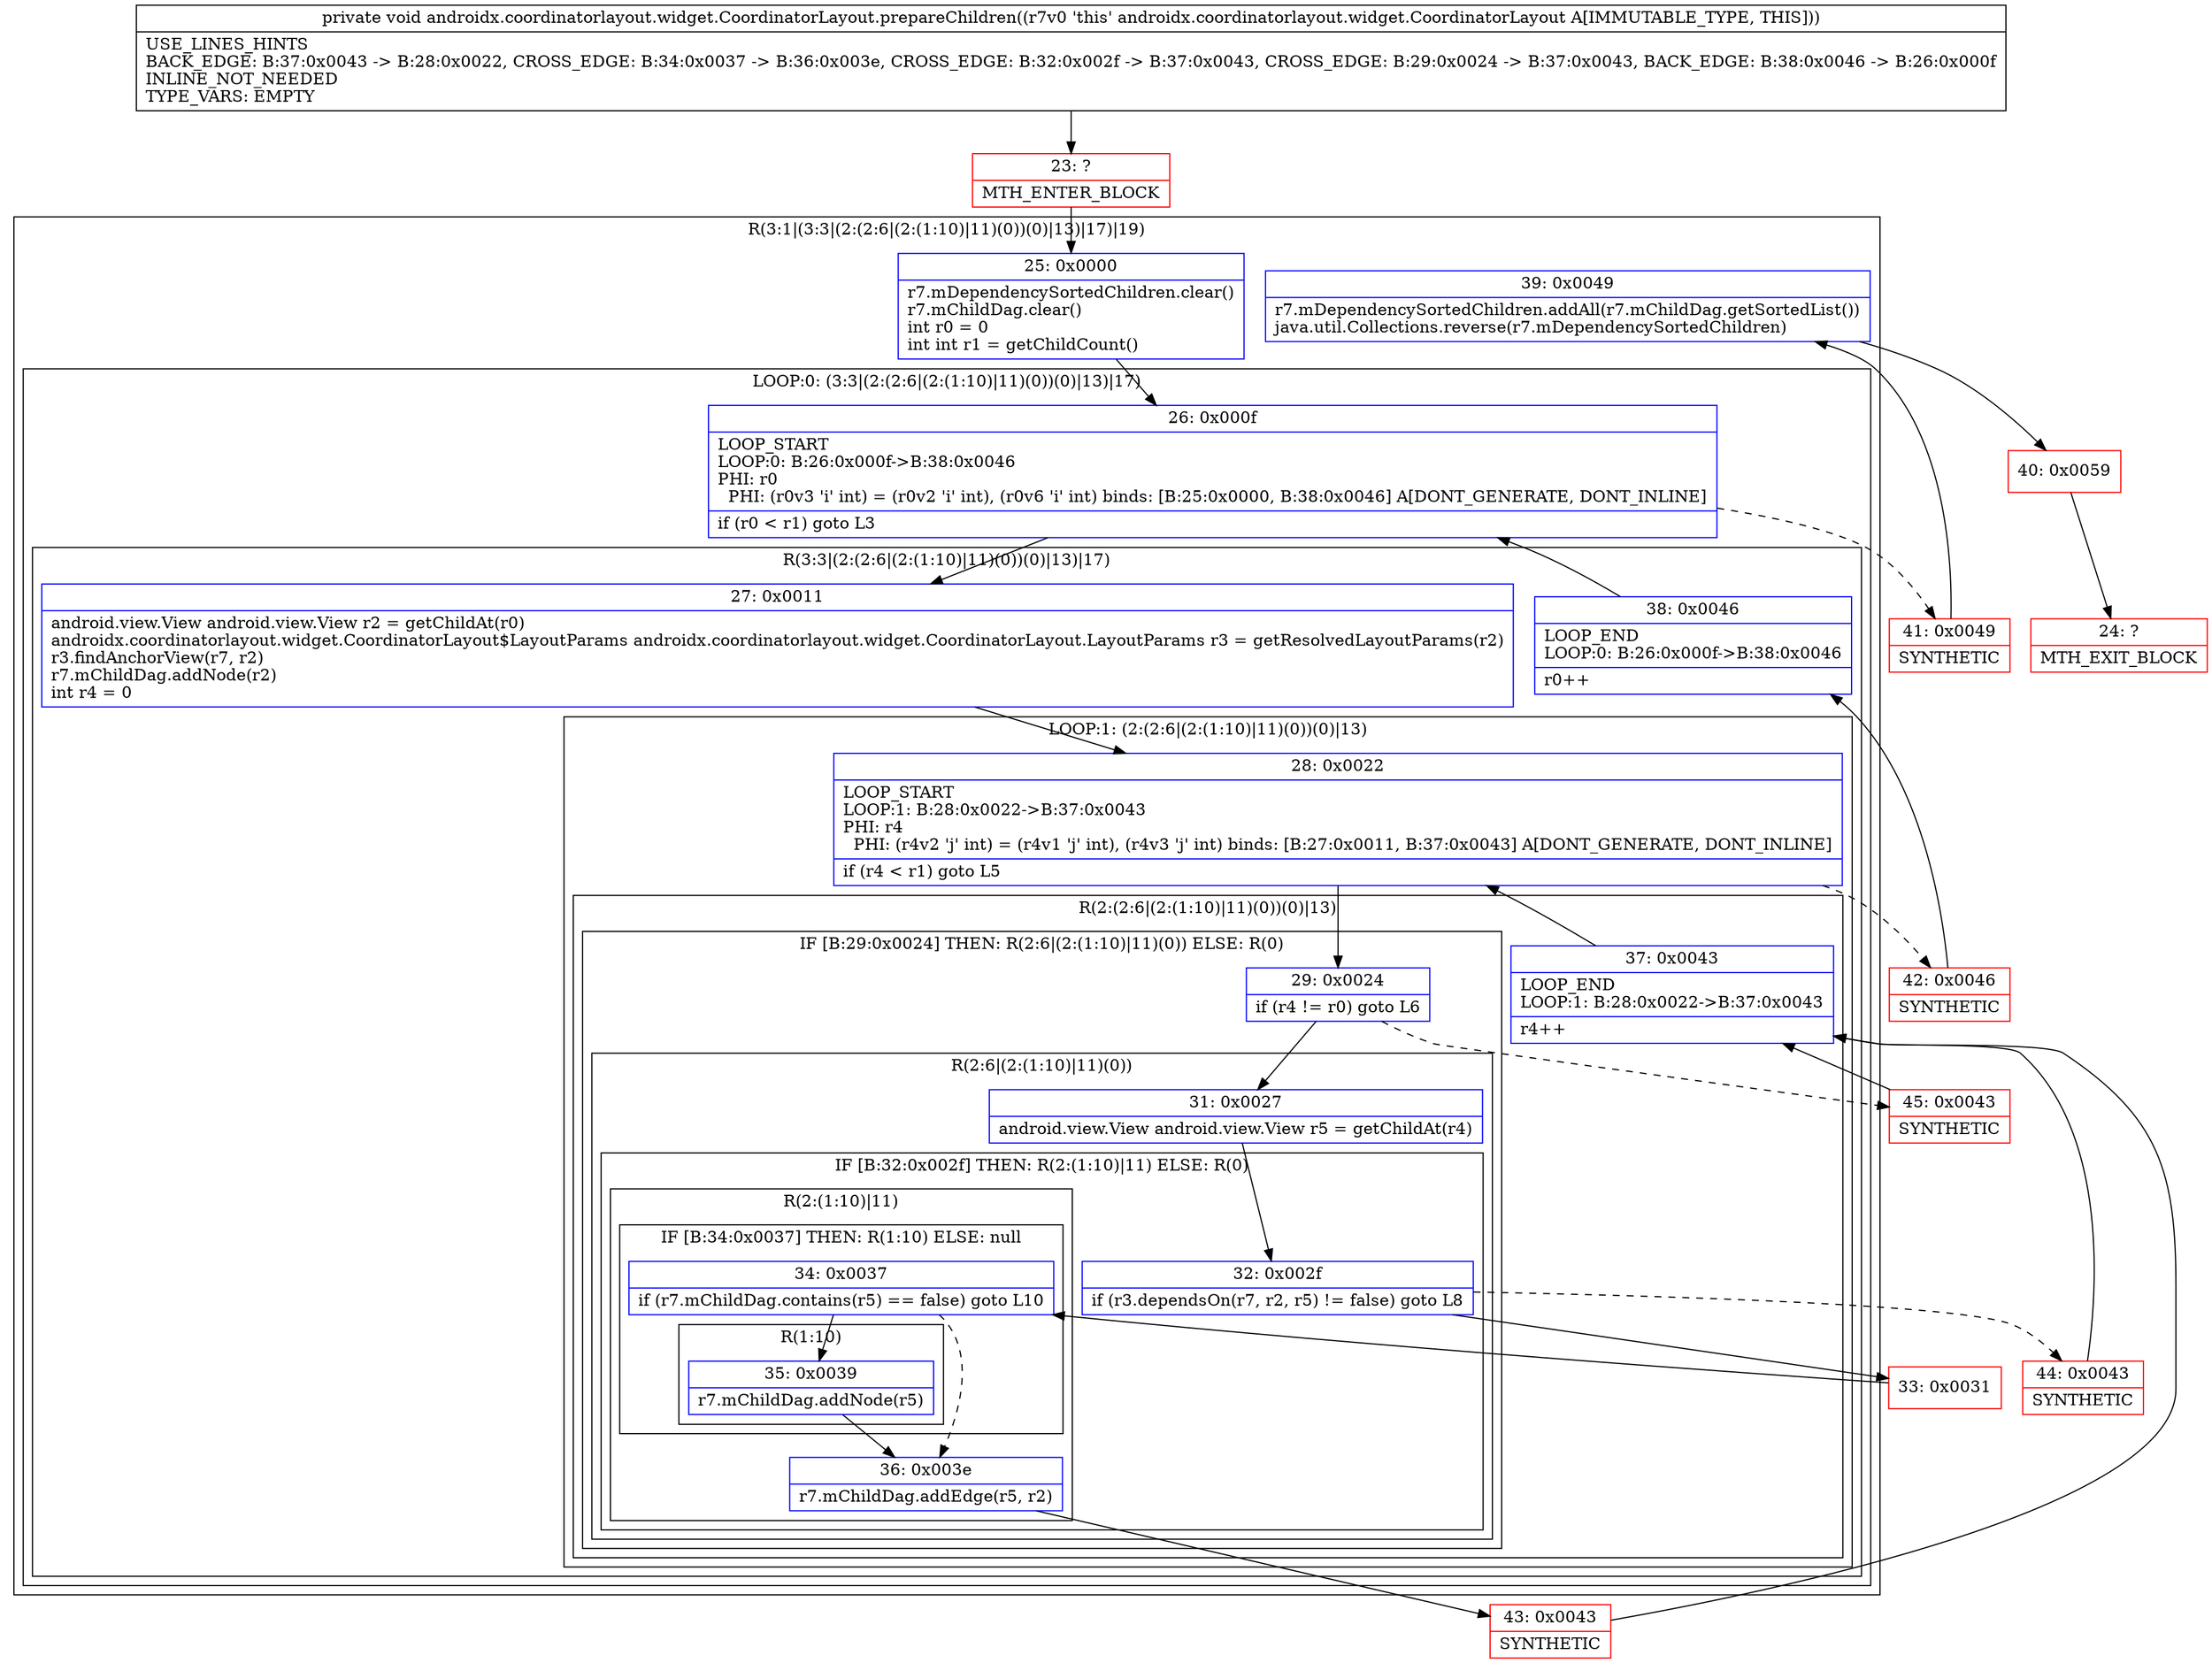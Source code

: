 digraph "CFG forandroidx.coordinatorlayout.widget.CoordinatorLayout.prepareChildren()V" {
subgraph cluster_Region_1412140671 {
label = "R(3:1|(3:3|(2:(2:6|(2:(1:10)|11)(0))(0)|13)|17)|19)";
node [shape=record,color=blue];
Node_25 [shape=record,label="{25\:\ 0x0000|r7.mDependencySortedChildren.clear()\lr7.mChildDag.clear()\lint r0 = 0\lint int r1 = getChildCount()\l}"];
subgraph cluster_LoopRegion_417265674 {
label = "LOOP:0: (3:3|(2:(2:6|(2:(1:10)|11)(0))(0)|13)|17)";
node [shape=record,color=blue];
Node_26 [shape=record,label="{26\:\ 0x000f|LOOP_START\lLOOP:0: B:26:0x000f\-\>B:38:0x0046\lPHI: r0 \l  PHI: (r0v3 'i' int) = (r0v2 'i' int), (r0v6 'i' int) binds: [B:25:0x0000, B:38:0x0046] A[DONT_GENERATE, DONT_INLINE]\l|if (r0 \< r1) goto L3\l}"];
subgraph cluster_Region_1812809587 {
label = "R(3:3|(2:(2:6|(2:(1:10)|11)(0))(0)|13)|17)";
node [shape=record,color=blue];
Node_27 [shape=record,label="{27\:\ 0x0011|android.view.View android.view.View r2 = getChildAt(r0)\landroidx.coordinatorlayout.widget.CoordinatorLayout$LayoutParams androidx.coordinatorlayout.widget.CoordinatorLayout.LayoutParams r3 = getResolvedLayoutParams(r2)\lr3.findAnchorView(r7, r2)\lr7.mChildDag.addNode(r2)\lint r4 = 0\l}"];
subgraph cluster_LoopRegion_1721023022 {
label = "LOOP:1: (2:(2:6|(2:(1:10)|11)(0))(0)|13)";
node [shape=record,color=blue];
Node_28 [shape=record,label="{28\:\ 0x0022|LOOP_START\lLOOP:1: B:28:0x0022\-\>B:37:0x0043\lPHI: r4 \l  PHI: (r4v2 'j' int) = (r4v1 'j' int), (r4v3 'j' int) binds: [B:27:0x0011, B:37:0x0043] A[DONT_GENERATE, DONT_INLINE]\l|if (r4 \< r1) goto L5\l}"];
subgraph cluster_Region_1158972202 {
label = "R(2:(2:6|(2:(1:10)|11)(0))(0)|13)";
node [shape=record,color=blue];
subgraph cluster_IfRegion_1849989615 {
label = "IF [B:29:0x0024] THEN: R(2:6|(2:(1:10)|11)(0)) ELSE: R(0)";
node [shape=record,color=blue];
Node_29 [shape=record,label="{29\:\ 0x0024|if (r4 != r0) goto L6\l}"];
subgraph cluster_Region_101848172 {
label = "R(2:6|(2:(1:10)|11)(0))";
node [shape=record,color=blue];
Node_31 [shape=record,label="{31\:\ 0x0027|android.view.View android.view.View r5 = getChildAt(r4)\l}"];
subgraph cluster_IfRegion_157618270 {
label = "IF [B:32:0x002f] THEN: R(2:(1:10)|11) ELSE: R(0)";
node [shape=record,color=blue];
Node_32 [shape=record,label="{32\:\ 0x002f|if (r3.dependsOn(r7, r2, r5) != false) goto L8\l}"];
subgraph cluster_Region_265681118 {
label = "R(2:(1:10)|11)";
node [shape=record,color=blue];
subgraph cluster_IfRegion_668205840 {
label = "IF [B:34:0x0037] THEN: R(1:10) ELSE: null";
node [shape=record,color=blue];
Node_34 [shape=record,label="{34\:\ 0x0037|if (r7.mChildDag.contains(r5) == false) goto L10\l}"];
subgraph cluster_Region_132582460 {
label = "R(1:10)";
node [shape=record,color=blue];
Node_35 [shape=record,label="{35\:\ 0x0039|r7.mChildDag.addNode(r5)\l}"];
}
}
Node_36 [shape=record,label="{36\:\ 0x003e|r7.mChildDag.addEdge(r5, r2)\l}"];
}
subgraph cluster_Region_1482561105 {
label = "R(0)";
node [shape=record,color=blue];
}
}
}
subgraph cluster_Region_461067623 {
label = "R(0)";
node [shape=record,color=blue];
}
}
Node_37 [shape=record,label="{37\:\ 0x0043|LOOP_END\lLOOP:1: B:28:0x0022\-\>B:37:0x0043\l|r4++\l}"];
}
}
Node_38 [shape=record,label="{38\:\ 0x0046|LOOP_END\lLOOP:0: B:26:0x000f\-\>B:38:0x0046\l|r0++\l}"];
}
}
Node_39 [shape=record,label="{39\:\ 0x0049|r7.mDependencySortedChildren.addAll(r7.mChildDag.getSortedList())\ljava.util.Collections.reverse(r7.mDependencySortedChildren)\l}"];
}
Node_23 [shape=record,color=red,label="{23\:\ ?|MTH_ENTER_BLOCK\l}"];
Node_33 [shape=record,color=red,label="{33\:\ 0x0031}"];
Node_43 [shape=record,color=red,label="{43\:\ 0x0043|SYNTHETIC\l}"];
Node_44 [shape=record,color=red,label="{44\:\ 0x0043|SYNTHETIC\l}"];
Node_45 [shape=record,color=red,label="{45\:\ 0x0043|SYNTHETIC\l}"];
Node_42 [shape=record,color=red,label="{42\:\ 0x0046|SYNTHETIC\l}"];
Node_41 [shape=record,color=red,label="{41\:\ 0x0049|SYNTHETIC\l}"];
Node_40 [shape=record,color=red,label="{40\:\ 0x0059}"];
Node_24 [shape=record,color=red,label="{24\:\ ?|MTH_EXIT_BLOCK\l}"];
MethodNode[shape=record,label="{private void androidx.coordinatorlayout.widget.CoordinatorLayout.prepareChildren((r7v0 'this' androidx.coordinatorlayout.widget.CoordinatorLayout A[IMMUTABLE_TYPE, THIS]))  | USE_LINES_HINTS\lBACK_EDGE: B:37:0x0043 \-\> B:28:0x0022, CROSS_EDGE: B:34:0x0037 \-\> B:36:0x003e, CROSS_EDGE: B:32:0x002f \-\> B:37:0x0043, CROSS_EDGE: B:29:0x0024 \-\> B:37:0x0043, BACK_EDGE: B:38:0x0046 \-\> B:26:0x000f\lINLINE_NOT_NEEDED\lTYPE_VARS: EMPTY\l}"];
MethodNode -> Node_23;Node_25 -> Node_26;
Node_26 -> Node_27;
Node_26 -> Node_41[style=dashed];
Node_27 -> Node_28;
Node_28 -> Node_29;
Node_28 -> Node_42[style=dashed];
Node_29 -> Node_31;
Node_29 -> Node_45[style=dashed];
Node_31 -> Node_32;
Node_32 -> Node_33;
Node_32 -> Node_44[style=dashed];
Node_34 -> Node_35;
Node_34 -> Node_36[style=dashed];
Node_35 -> Node_36;
Node_36 -> Node_43;
Node_37 -> Node_28;
Node_38 -> Node_26;
Node_39 -> Node_40;
Node_23 -> Node_25;
Node_33 -> Node_34;
Node_43 -> Node_37;
Node_44 -> Node_37;
Node_45 -> Node_37;
Node_42 -> Node_38;
Node_41 -> Node_39;
Node_40 -> Node_24;
}

